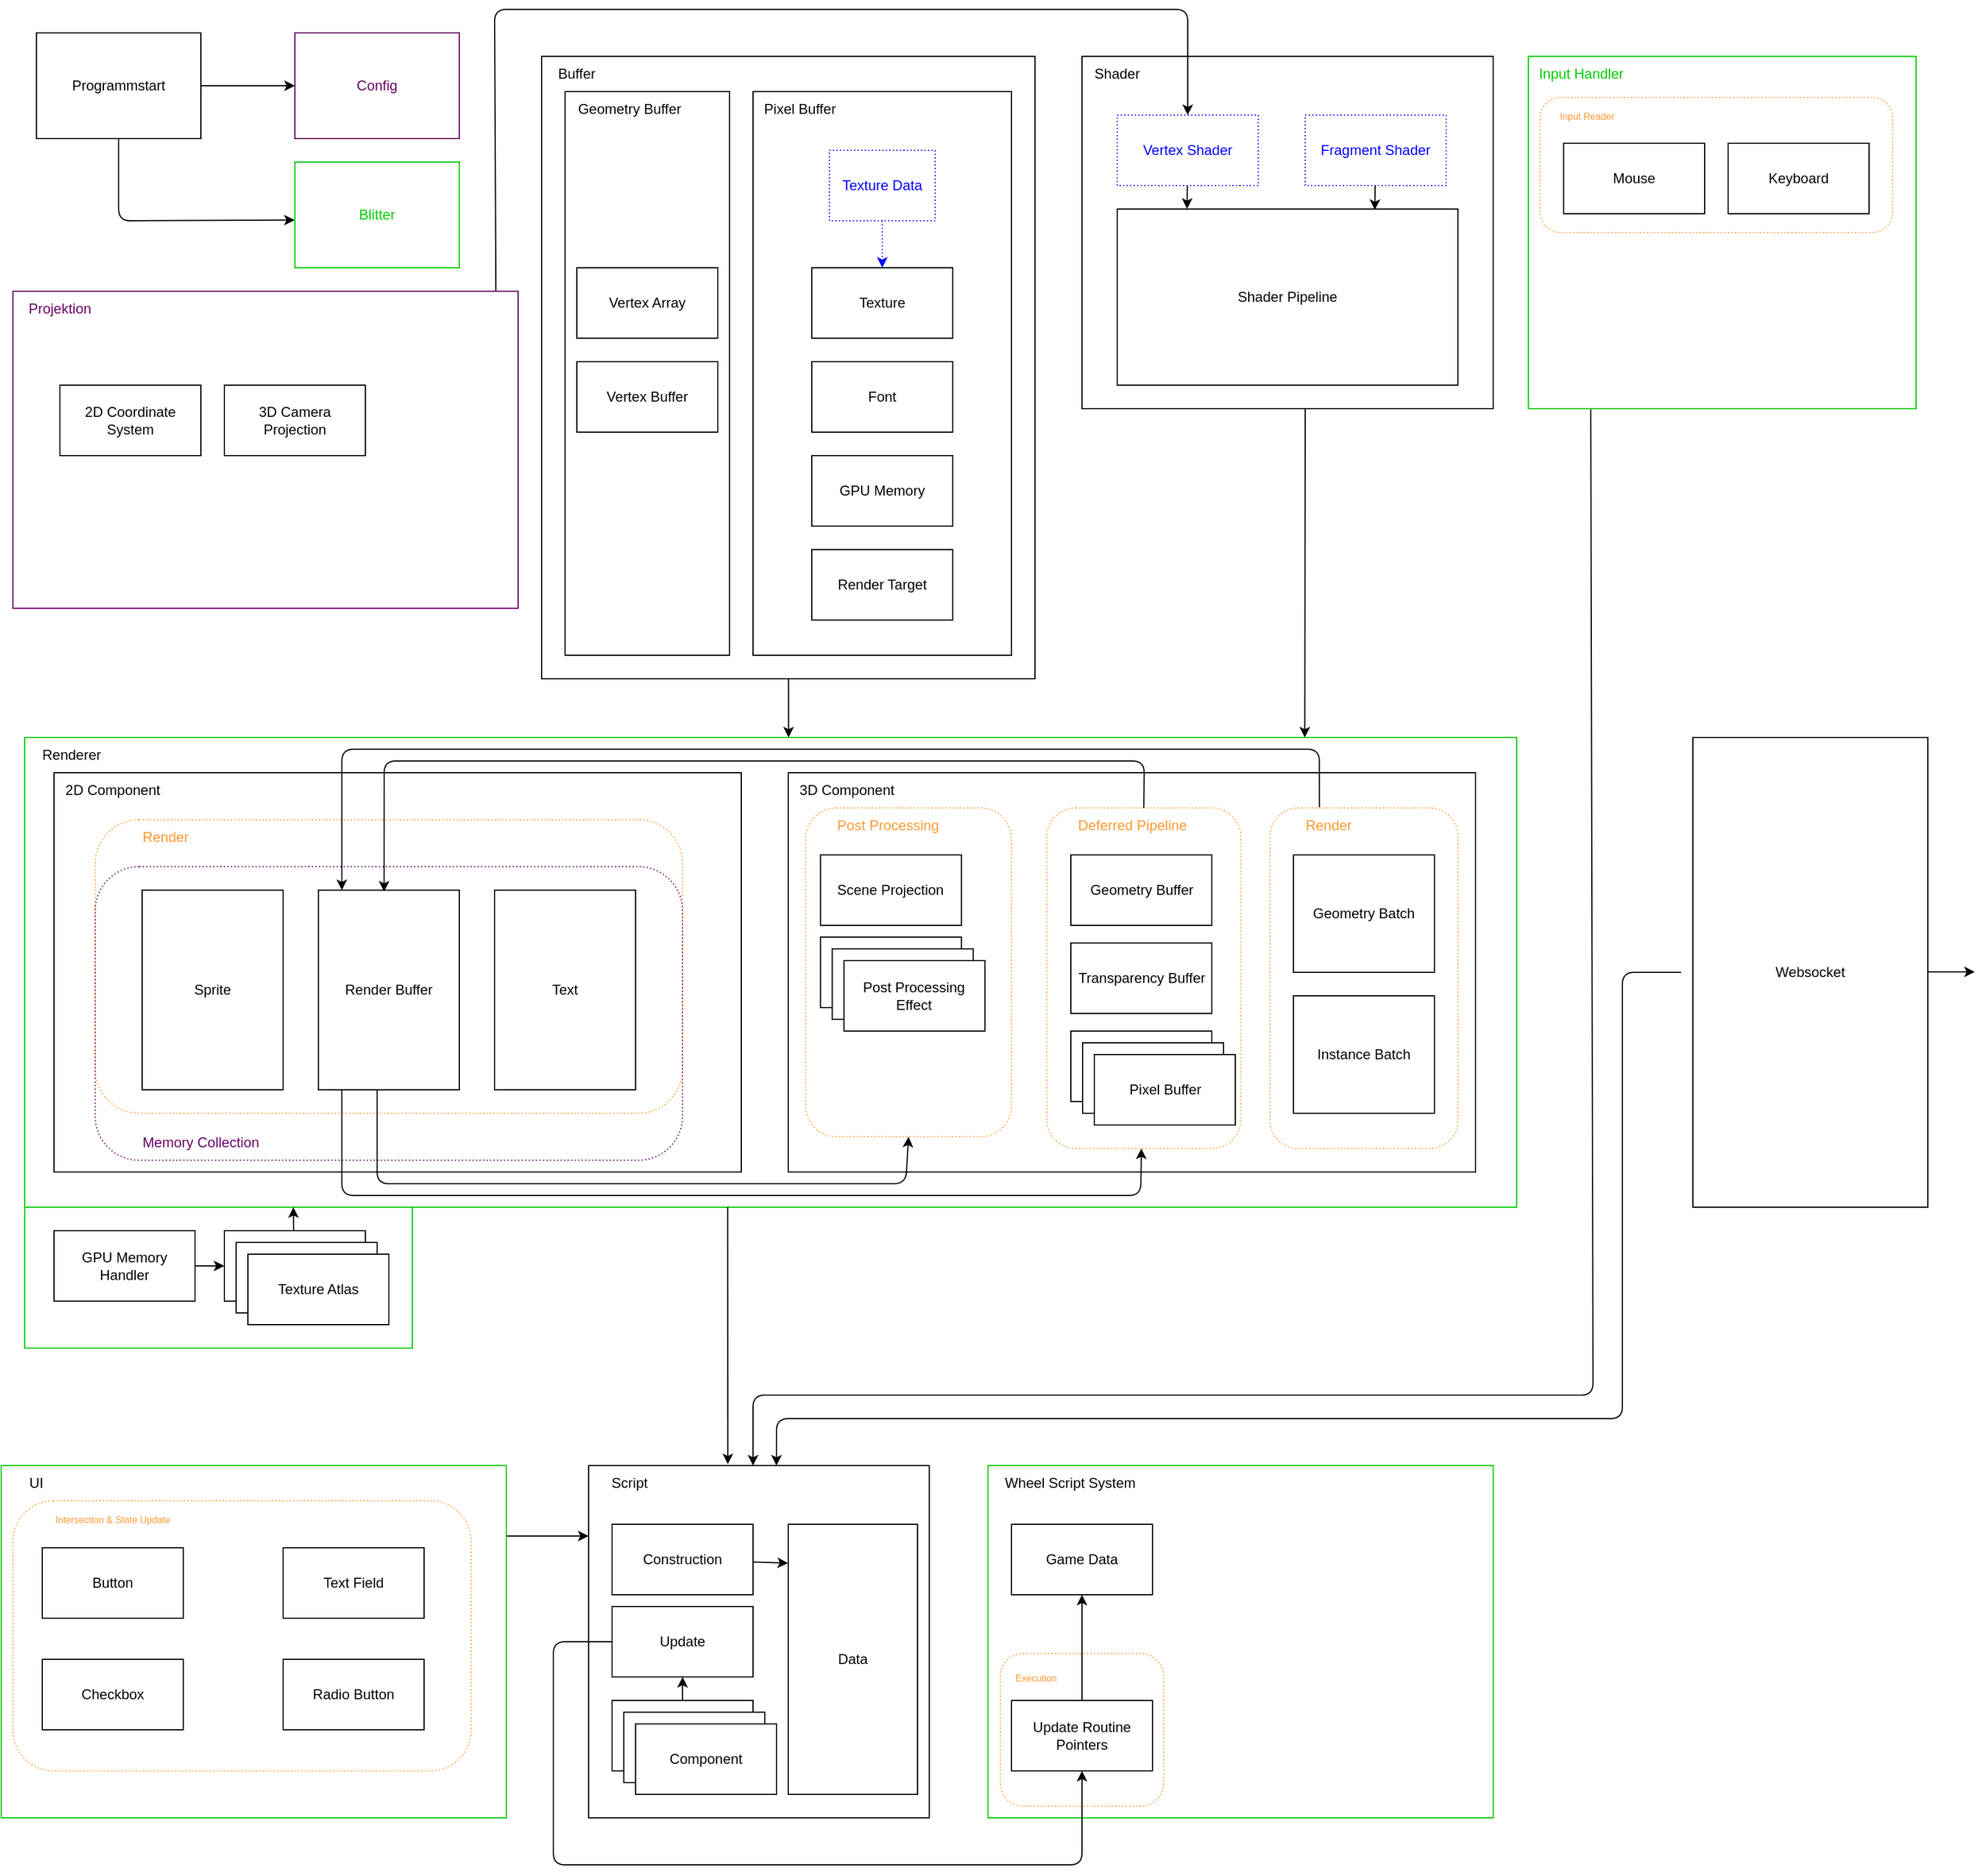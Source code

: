 <mxfile>
    <diagram id="TjL9AtfrokvbZYrgO0HU" name="Page-1">
        <mxGraphModel dx="704" dy="396" grid="1" gridSize="10" guides="1" tooltips="1" connect="1" arrows="1" fold="1" page="1" pageScale="1" pageWidth="850" pageHeight="1100" math="0" shadow="0">
            <root>
                <mxCell id="0"/>
                <mxCell id="1" parent="0"/>
                <mxCell id="48" value="" style="rounded=0;whiteSpace=wrap;html=1;strokeColor=#00CC00;" vertex="1" parent="1">
                    <mxGeometry x="30" y="640" width="1270" height="400" as="geometry"/>
                </mxCell>
                <mxCell id="102" value="" style="rounded=0;whiteSpace=wrap;html=1;" vertex="1" parent="1">
                    <mxGeometry x="680" y="670" width="585" height="340" as="geometry"/>
                </mxCell>
                <mxCell id="122" value="" style="rounded=1;whiteSpace=wrap;html=1;fillColor=none;dashed=1;dashPattern=1 2;strokeColor=light-dark(#FF9933,#EDEDED);" vertex="1" parent="1">
                    <mxGeometry x="694.75" y="700" width="175.25" height="280" as="geometry"/>
                </mxCell>
                <mxCell id="112" value="" style="rounded=1;whiteSpace=wrap;html=1;fillColor=none;dashed=1;dashPattern=1 2;strokeColor=light-dark(#FF9933,#EDEDED);" vertex="1" parent="1">
                    <mxGeometry x="900" y="700" width="165.25" height="290" as="geometry"/>
                </mxCell>
                <mxCell id="106" value="" style="rounded=1;whiteSpace=wrap;html=1;fillColor=none;dashed=1;dashPattern=1 2;strokeColor=light-dark(#FF9933,#EDEDED);" vertex="1" parent="1">
                    <mxGeometry x="1090" y="700" width="160" height="290" as="geometry"/>
                </mxCell>
                <mxCell id="93" value="" style="rounded=0;whiteSpace=wrap;html=1;" vertex="1" parent="1">
                    <mxGeometry x="55" y="670" width="585" height="340" as="geometry"/>
                </mxCell>
                <mxCell id="98" value="" style="rounded=1;whiteSpace=wrap;html=1;fillColor=none;dashed=1;dashPattern=1 2;strokeColor=light-dark(#FF9933,#EDEDED);" vertex="1" parent="1">
                    <mxGeometry x="90" y="710" width="500" height="250" as="geometry"/>
                </mxCell>
                <mxCell id="100" value="" style="rounded=1;whiteSpace=wrap;html=1;fillColor=none;dashed=1;dashPattern=1 2;strokeColor=light-dark(#660066,#EDEDED);" vertex="1" parent="1">
                    <mxGeometry x="90" y="750" width="500" height="250" as="geometry"/>
                </mxCell>
                <mxCell id="84" value="" style="edgeStyle=none;html=1;" edge="1" parent="1">
                    <mxGeometry relative="1" as="geometry">
                        <mxPoint x="440" y="1320" as="sourcePoint"/>
                        <mxPoint x="510" y="1320" as="targetPoint"/>
                    </mxGeometry>
                </mxCell>
                <mxCell id="53" value="" style="rounded=0;whiteSpace=wrap;html=1;strokeColor=#00CC00;" vertex="1" parent="1">
                    <mxGeometry x="10" y="1260" width="430" height="300" as="geometry"/>
                </mxCell>
                <mxCell id="63" value="" style="rounded=1;whiteSpace=wrap;html=1;fillColor=none;dashed=1;dashPattern=1 2;strokeColor=light-dark(#FF9933,#EDEDED);" vertex="1" parent="1">
                    <mxGeometry x="20" y="1290" width="390" height="230" as="geometry"/>
                </mxCell>
                <mxCell id="35" value="" style="rounded=0;whiteSpace=wrap;html=1;strokeColor=#00CC00;" vertex="1" parent="1">
                    <mxGeometry x="1310" y="60" width="330" height="300" as="geometry"/>
                </mxCell>
                <mxCell id="42" value="" style="rounded=1;whiteSpace=wrap;html=1;fillColor=none;dashed=1;dashPattern=1 2;strokeColor=light-dark(#FF9933,#EDEDED);" vertex="1" parent="1">
                    <mxGeometry x="1320" y="95" width="300" height="115" as="geometry"/>
                </mxCell>
                <mxCell id="90" value="" style="edgeStyle=none;html=1;entryX=0.512;entryY=0;entryDx=0;entryDy=0;entryPerimeter=0;" edge="1" parent="1" source="2" target="48">
                    <mxGeometry relative="1" as="geometry">
                        <mxPoint x="680" y="630" as="targetPoint"/>
                    </mxGeometry>
                </mxCell>
                <mxCell id="2" value="" style="rounded=0;whiteSpace=wrap;html=1;" vertex="1" parent="1">
                    <mxGeometry x="470" y="60" width="420" height="530" as="geometry"/>
                </mxCell>
                <mxCell id="5" value="" style="edgeStyle=none;html=1;" edge="1" parent="1" source="3" target="4">
                    <mxGeometry relative="1" as="geometry"/>
                </mxCell>
                <mxCell id="7" value="" style="edgeStyle=none;html=1;exitX=0.5;exitY=1;exitDx=0;exitDy=0;entryX=-0.001;entryY=0.549;entryDx=0;entryDy=0;entryPerimeter=0;" edge="1" parent="1" source="3" target="6">
                    <mxGeometry relative="1" as="geometry">
                        <Array as="points">
                            <mxPoint x="110" y="200"/>
                        </Array>
                    </mxGeometry>
                </mxCell>
                <mxCell id="3" value="Programmstart" style="rounded=0;whiteSpace=wrap;html=1;" vertex="1" parent="1">
                    <mxGeometry x="40" y="40" width="140" height="90" as="geometry"/>
                </mxCell>
                <mxCell id="4" value="&lt;font style=&quot;color: rgb(102, 0, 102);&quot;&gt;Config&lt;/font&gt;" style="rounded=0;whiteSpace=wrap;html=1;strokeColor=#660066;" vertex="1" parent="1">
                    <mxGeometry x="260" y="40" width="140" height="90" as="geometry"/>
                </mxCell>
                <mxCell id="6" value="&lt;font style=&quot;color: rgb(0, 204, 0);&quot;&gt;Blitter&lt;/font&gt;" style="rounded=0;whiteSpace=wrap;html=1;strokeColor=#00CC00;" vertex="1" parent="1">
                    <mxGeometry x="260" y="150" width="140" height="90" as="geometry"/>
                </mxCell>
                <mxCell id="8" value="" style="rounded=0;whiteSpace=wrap;html=1;" vertex="1" parent="1">
                    <mxGeometry x="930" y="60" width="350" height="300" as="geometry"/>
                </mxCell>
                <mxCell id="9" value="Buffer" style="text;html=1;align=center;verticalAlign=middle;whiteSpace=wrap;rounded=0;" vertex="1" parent="1">
                    <mxGeometry x="470" y="60" width="60" height="30" as="geometry"/>
                </mxCell>
                <mxCell id="10" value="Shader" style="text;html=1;align=center;verticalAlign=middle;whiteSpace=wrap;rounded=0;" vertex="1" parent="1">
                    <mxGeometry x="930" y="60" width="60" height="30" as="geometry"/>
                </mxCell>
                <mxCell id="16" value="" style="edgeStyle=none;html=1;entryX=0.205;entryY=-0.001;entryDx=0;entryDy=0;entryPerimeter=0;" edge="1" parent="1" source="11" target="14">
                    <mxGeometry relative="1" as="geometry"/>
                </mxCell>
                <mxCell id="11" value="&lt;font style=&quot;color: rgb(0, 0, 255);&quot;&gt;Vertex Shader&lt;/font&gt;" style="rounded=0;whiteSpace=wrap;html=1;dashed=1;dashPattern=1 2;strokeColor=#0000FF;" vertex="1" parent="1">
                    <mxGeometry x="960" y="110" width="120" height="60" as="geometry"/>
                </mxCell>
                <mxCell id="17" value="" style="edgeStyle=none;html=1;entryX=0.756;entryY=0.005;entryDx=0;entryDy=0;entryPerimeter=0;" edge="1" parent="1" source="12" target="14">
                    <mxGeometry relative="1" as="geometry"/>
                </mxCell>
                <mxCell id="12" value="&lt;font style=&quot;color: rgb(0, 0, 255);&quot;&gt;Fragment Shader&lt;/font&gt;" style="rounded=0;whiteSpace=wrap;html=1;dashed=1;dashPattern=1 2;strokeColor=#0000FF;" vertex="1" parent="1">
                    <mxGeometry x="1120" y="110" width="120" height="60" as="geometry"/>
                </mxCell>
                <mxCell id="14" value="Shader Pipeline" style="rounded=0;whiteSpace=wrap;html=1;" vertex="1" parent="1">
                    <mxGeometry x="960" y="190" width="290" height="150" as="geometry"/>
                </mxCell>
                <mxCell id="19" value="" style="rounded=0;whiteSpace=wrap;html=1;" vertex="1" parent="1">
                    <mxGeometry x="650" y="90" width="220" height="480" as="geometry"/>
                </mxCell>
                <mxCell id="20" value="" style="rounded=0;whiteSpace=wrap;html=1;" vertex="1" parent="1">
                    <mxGeometry x="490" y="90" width="140" height="480" as="geometry"/>
                </mxCell>
                <mxCell id="23" value="Vertex Array" style="rounded=0;whiteSpace=wrap;html=1;" vertex="1" parent="1">
                    <mxGeometry x="500" y="240" width="120" height="60" as="geometry"/>
                </mxCell>
                <mxCell id="24" value="Vertex Buffer" style="rounded=0;whiteSpace=wrap;html=1;" vertex="1" parent="1">
                    <mxGeometry x="500" y="320" width="120" height="60" as="geometry"/>
                </mxCell>
                <mxCell id="33" value="" style="edgeStyle=none;html=1;strokeColor=#0000FF;dashed=1;dashPattern=1 2;" edge="1" parent="1" source="25" target="27">
                    <mxGeometry relative="1" as="geometry"/>
                </mxCell>
                <mxCell id="25" value="&lt;font style=&quot;color: rgb(0, 0, 255);&quot;&gt;Texture Data&lt;/font&gt;" style="rounded=0;whiteSpace=wrap;html=1;dashed=1;dashPattern=1 2;strokeColor=#0000FF;" vertex="1" parent="1">
                    <mxGeometry x="715" y="140" width="90" height="60" as="geometry"/>
                </mxCell>
                <mxCell id="27" value="Texture" style="rounded=0;whiteSpace=wrap;html=1;" vertex="1" parent="1">
                    <mxGeometry x="700" y="240" width="120" height="60" as="geometry"/>
                </mxCell>
                <mxCell id="28" value="Geometry Buffer" style="text;html=1;align=center;verticalAlign=middle;whiteSpace=wrap;rounded=0;" vertex="1" parent="1">
                    <mxGeometry x="500" y="90" width="90" height="30" as="geometry"/>
                </mxCell>
                <mxCell id="29" value="Pixel Buffer" style="text;html=1;align=center;verticalAlign=middle;whiteSpace=wrap;rounded=0;" vertex="1" parent="1">
                    <mxGeometry x="640" y="90" width="100" height="30" as="geometry"/>
                </mxCell>
                <mxCell id="30" value="Font" style="rounded=0;whiteSpace=wrap;html=1;" vertex="1" parent="1">
                    <mxGeometry x="700" y="320" width="120" height="60" as="geometry"/>
                </mxCell>
                <mxCell id="31" value="GPU Memory" style="rounded=0;whiteSpace=wrap;html=1;" vertex="1" parent="1">
                    <mxGeometry x="700" y="400" width="120" height="60" as="geometry"/>
                </mxCell>
                <mxCell id="34" value="Render Target" style="rounded=0;whiteSpace=wrap;html=1;" vertex="1" parent="1">
                    <mxGeometry x="700" y="480" width="120" height="60" as="geometry"/>
                </mxCell>
                <mxCell id="36" value="&lt;font style=&quot;color: rgb(0, 204, 0);&quot;&gt;Input Handler&lt;/font&gt;" style="text;html=1;align=center;verticalAlign=middle;whiteSpace=wrap;rounded=0;" vertex="1" parent="1">
                    <mxGeometry x="1310" y="60" width="90" height="30" as="geometry"/>
                </mxCell>
                <mxCell id="38" value="Mouse" style="rounded=0;whiteSpace=wrap;html=1;" vertex="1" parent="1">
                    <mxGeometry x="1340" y="134" width="120" height="60" as="geometry"/>
                </mxCell>
                <mxCell id="39" value="Keyboard" style="rounded=0;whiteSpace=wrap;html=1;" vertex="1" parent="1">
                    <mxGeometry x="1480" y="134" width="120" height="60" as="geometry"/>
                </mxCell>
                <mxCell id="43" value="&lt;font style=&quot;font-size: 8px; color: rgb(255, 153, 51);&quot;&gt;Input Reader&lt;/font&gt;" style="text;html=1;align=center;verticalAlign=middle;whiteSpace=wrap;rounded=0;" vertex="1" parent="1">
                    <mxGeometry x="1320" y="95" width="80" height="30" as="geometry"/>
                </mxCell>
                <mxCell id="92" value="" style="edgeStyle=none;html=1;exitX=0.956;exitY=-0.002;exitDx=0;exitDy=0;exitPerimeter=0;" edge="1" parent="1" source="44" target="11">
                    <mxGeometry relative="1" as="geometry">
                        <Array as="points">
                            <mxPoint x="430" y="20"/>
                            <mxPoint x="1020" y="20"/>
                        </Array>
                    </mxGeometry>
                </mxCell>
                <mxCell id="44" value="" style="rounded=0;whiteSpace=wrap;html=1;strokeColor=#660066;" vertex="1" parent="1">
                    <mxGeometry x="20" y="260" width="430" height="270" as="geometry"/>
                </mxCell>
                <mxCell id="45" value="3D Camera Projection" style="rounded=0;whiteSpace=wrap;html=1;" vertex="1" parent="1">
                    <mxGeometry x="200" y="340" width="120" height="60" as="geometry"/>
                </mxCell>
                <mxCell id="46" value="2D Coordinate System" style="rounded=0;whiteSpace=wrap;html=1;" vertex="1" parent="1">
                    <mxGeometry x="60" y="340" width="120" height="60" as="geometry"/>
                </mxCell>
                <mxCell id="47" value="&lt;font style=&quot;color: rgb(102, 0, 102);&quot;&gt;Projektion&lt;/font&gt;" style="text;html=1;align=center;verticalAlign=middle;whiteSpace=wrap;rounded=0;" vertex="1" parent="1">
                    <mxGeometry x="30" y="260" width="60" height="30" as="geometry"/>
                </mxCell>
                <mxCell id="50" value="Websocket" style="rounded=0;whiteSpace=wrap;html=1;" vertex="1" parent="1">
                    <mxGeometry x="1450" y="640" width="200" height="400" as="geometry"/>
                </mxCell>
                <mxCell id="51" value="" style="endArrow=classic;html=1;" edge="1" parent="1">
                    <mxGeometry width="50" height="50" relative="1" as="geometry">
                        <mxPoint x="1650" y="839.6" as="sourcePoint"/>
                        <mxPoint x="1690" y="839.6" as="targetPoint"/>
                    </mxGeometry>
                </mxCell>
                <mxCell id="52" value="Renderer" style="text;html=1;align=center;verticalAlign=middle;whiteSpace=wrap;rounded=0;" vertex="1" parent="1">
                    <mxGeometry x="40" y="640" width="60" height="30" as="geometry"/>
                </mxCell>
                <mxCell id="54" value="UI" style="text;html=1;align=center;verticalAlign=middle;whiteSpace=wrap;rounded=0;" vertex="1" parent="1">
                    <mxGeometry x="10" y="1260" width="60" height="30" as="geometry"/>
                </mxCell>
                <mxCell id="55" value="" style="rounded=0;whiteSpace=wrap;html=1;strokeColor=#00CC00;" vertex="1" parent="1">
                    <mxGeometry x="850" y="1260" width="430" height="300" as="geometry"/>
                </mxCell>
                <mxCell id="56" value="Wheel Script System" style="text;html=1;align=center;verticalAlign=middle;whiteSpace=wrap;rounded=0;" vertex="1" parent="1">
                    <mxGeometry x="850" y="1260" width="140" height="30" as="geometry"/>
                </mxCell>
                <mxCell id="58" value="Button" style="rounded=0;whiteSpace=wrap;html=1;" vertex="1" parent="1">
                    <mxGeometry x="45" y="1330" width="120" height="60" as="geometry"/>
                </mxCell>
                <mxCell id="59" value="Text Field" style="rounded=0;whiteSpace=wrap;html=1;" vertex="1" parent="1">
                    <mxGeometry x="250" y="1330" width="120" height="60" as="geometry"/>
                </mxCell>
                <mxCell id="60" value="Checkbox" style="rounded=0;whiteSpace=wrap;html=1;" vertex="1" parent="1">
                    <mxGeometry x="45" y="1425" width="120" height="60" as="geometry"/>
                </mxCell>
                <mxCell id="61" value="Radio Button" style="rounded=0;whiteSpace=wrap;html=1;" vertex="1" parent="1">
                    <mxGeometry x="250" y="1425" width="120" height="60" as="geometry"/>
                </mxCell>
                <mxCell id="65" value="&lt;span style=&quot;font-size: 8px;&quot;&gt;&lt;font style=&quot;color: rgb(255, 153, 51);&quot;&gt;Intersection &amp;amp; State Update&lt;/font&gt;&lt;/span&gt;" style="text;html=1;align=center;verticalAlign=middle;whiteSpace=wrap;rounded=0;" vertex="1" parent="1">
                    <mxGeometry x="30" y="1290" width="150" height="30" as="geometry"/>
                </mxCell>
                <mxCell id="66" value="" style="rounded=0;whiteSpace=wrap;html=1;" vertex="1" parent="1">
                    <mxGeometry x="510" y="1260" width="290" height="300" as="geometry"/>
                </mxCell>
                <mxCell id="67" value="Script" style="text;html=1;align=center;verticalAlign=middle;whiteSpace=wrap;rounded=0;" vertex="1" parent="1">
                    <mxGeometry x="510" y="1260" width="70" height="30" as="geometry"/>
                </mxCell>
                <mxCell id="82" value="" style="edgeStyle=none;html=1;entryX=-0.002;entryY=0.144;entryDx=0;entryDy=0;entryPerimeter=0;" edge="1" parent="1" source="68" target="72">
                    <mxGeometry relative="1" as="geometry"/>
                </mxCell>
                <mxCell id="68" value="Construction" style="rounded=0;whiteSpace=wrap;html=1;" vertex="1" parent="1">
                    <mxGeometry x="530" y="1310" width="120" height="60" as="geometry"/>
                </mxCell>
                <mxCell id="81" value="" style="edgeStyle=none;html=1;entryX=0.5;entryY=0.769;entryDx=0;entryDy=0;entryPerimeter=0;" edge="1" parent="1" source="69" target="79">
                    <mxGeometry relative="1" as="geometry">
                        <Array as="points">
                            <mxPoint x="480" y="1410"/>
                            <mxPoint x="480" y="1600"/>
                            <mxPoint x="930" y="1600"/>
                        </Array>
                    </mxGeometry>
                </mxCell>
                <mxCell id="69" value="Update" style="rounded=0;whiteSpace=wrap;html=1;" vertex="1" parent="1">
                    <mxGeometry x="530" y="1380" width="120" height="60" as="geometry"/>
                </mxCell>
                <mxCell id="83" value="" style="edgeStyle=none;html=1;" edge="1" parent="1" source="70" target="69">
                    <mxGeometry relative="1" as="geometry"/>
                </mxCell>
                <mxCell id="70" value="Component" style="rounded=0;whiteSpace=wrap;html=1;" vertex="1" parent="1">
                    <mxGeometry x="530" y="1460" width="120" height="60" as="geometry"/>
                </mxCell>
                <mxCell id="72" value="Data" style="rounded=0;whiteSpace=wrap;html=1;" vertex="1" parent="1">
                    <mxGeometry x="680" y="1310" width="110" height="230" as="geometry"/>
                </mxCell>
                <mxCell id="73" value="Component" style="rounded=0;whiteSpace=wrap;html=1;" vertex="1" parent="1">
                    <mxGeometry x="540" y="1470" width="120" height="60" as="geometry"/>
                </mxCell>
                <mxCell id="74" value="Component" style="rounded=0;whiteSpace=wrap;html=1;" vertex="1" parent="1">
                    <mxGeometry x="550" y="1480" width="120" height="60" as="geometry"/>
                </mxCell>
                <mxCell id="75" value="Game Data" style="rounded=0;whiteSpace=wrap;html=1;" vertex="1" parent="1">
                    <mxGeometry x="870" y="1310" width="120" height="60" as="geometry"/>
                </mxCell>
                <mxCell id="77" value="" style="edgeStyle=none;html=1;" edge="1" parent="1" source="76" target="75">
                    <mxGeometry relative="1" as="geometry"/>
                </mxCell>
                <mxCell id="76" value="Update Routine Pointers" style="rounded=0;whiteSpace=wrap;html=1;" vertex="1" parent="1">
                    <mxGeometry x="870" y="1460" width="120" height="60" as="geometry"/>
                </mxCell>
                <mxCell id="79" value="" style="rounded=1;whiteSpace=wrap;html=1;fillColor=none;dashed=1;dashPattern=1 2;strokeColor=light-dark(#FF9933,#EDEDED);" vertex="1" parent="1">
                    <mxGeometry x="860.5" y="1420" width="139" height="130" as="geometry"/>
                </mxCell>
                <mxCell id="80" value="&lt;font style=&quot;font-size: 8px; color: rgb(255, 153, 51);&quot;&gt;Execution&lt;/font&gt;" style="text;html=1;align=center;verticalAlign=middle;whiteSpace=wrap;rounded=0;" vertex="1" parent="1">
                    <mxGeometry x="860.5" y="1425" width="60" height="30" as="geometry"/>
                </mxCell>
                <mxCell id="85" value="" style="endArrow=classic;html=1;exitX=0.176;exitY=1.002;exitDx=0;exitDy=0;exitPerimeter=0;entryX=0.5;entryY=0;entryDx=0;entryDy=0;" edge="1" parent="1">
                    <mxGeometry width="50" height="50" relative="1" as="geometry">
                        <mxPoint x="1363.08" y="360.6" as="sourcePoint"/>
                        <mxPoint x="650.0" y="1260" as="targetPoint"/>
                        <Array as="points">
                            <mxPoint x="1365" y="1200"/>
                            <mxPoint x="650" y="1200"/>
                        </Array>
                    </mxGeometry>
                </mxCell>
                <mxCell id="86" value="" style="endArrow=classic;html=1;entryX=0.586;entryY=0;entryDx=0;entryDy=0;entryPerimeter=0;" edge="1" parent="1">
                    <mxGeometry width="50" height="50" relative="1" as="geometry">
                        <mxPoint x="1440.0" y="840.0" as="sourcePoint"/>
                        <mxPoint x="669.94" y="1260" as="targetPoint"/>
                        <Array as="points">
                            <mxPoint x="1390" y="840"/>
                            <mxPoint x="1390" y="1220"/>
                            <mxPoint x="670" y="1220"/>
                        </Array>
                    </mxGeometry>
                </mxCell>
                <mxCell id="89" value="" style="edgeStyle=none;html=1;entryX=0.395;entryY=-0.004;entryDx=0;entryDy=0;entryPerimeter=0;exitX=0.468;exitY=1;exitDx=0;exitDy=0;exitPerimeter=0;" edge="1" parent="1">
                    <mxGeometry relative="1" as="geometry">
                        <mxPoint x="628.36" y="1040" as="sourcePoint"/>
                        <mxPoint x="628.55" y="1258.8" as="targetPoint"/>
                        <Array as="points"/>
                    </mxGeometry>
                </mxCell>
                <mxCell id="91" value="" style="edgeStyle=none;html=1;entryX=0.858;entryY=0;entryDx=0;entryDy=0;entryPerimeter=0;" edge="1" parent="1" target="48">
                    <mxGeometry relative="1" as="geometry">
                        <mxPoint x="1120" y="360" as="sourcePoint"/>
                        <mxPoint x="681" y="650" as="targetPoint"/>
                    </mxGeometry>
                </mxCell>
                <mxCell id="94" value="Text" style="rounded=0;whiteSpace=wrap;html=1;" vertex="1" parent="1">
                    <mxGeometry x="430" y="770" width="120" height="170" as="geometry"/>
                </mxCell>
                <mxCell id="95" value="Sprite" style="rounded=0;whiteSpace=wrap;html=1;" vertex="1" parent="1">
                    <mxGeometry x="130" y="770" width="120" height="170" as="geometry"/>
                </mxCell>
                <mxCell id="96" value="Render Buffer" style="rounded=0;whiteSpace=wrap;html=1;" vertex="1" parent="1">
                    <mxGeometry x="280" y="770" width="120" height="170" as="geometry"/>
                </mxCell>
                <mxCell id="97" value="&lt;span style=&quot;color: rgb(0, 0, 0);&quot;&gt;2D Component&lt;/span&gt;" style="text;html=1;align=center;verticalAlign=middle;whiteSpace=wrap;rounded=0;" vertex="1" parent="1">
                    <mxGeometry x="55" y="670" width="100" height="30" as="geometry"/>
                </mxCell>
                <mxCell id="99" value="&lt;font style=&quot;color: rgb(255, 153, 51);&quot;&gt;Render&lt;/font&gt;" style="text;html=1;align=center;verticalAlign=middle;whiteSpace=wrap;rounded=0;" vertex="1" parent="1">
                    <mxGeometry x="120" y="710" width="60" height="30" as="geometry"/>
                </mxCell>
                <mxCell id="101" value="&lt;font style=&quot;color: rgb(102, 0, 102);&quot;&gt;Memory Collection&lt;/font&gt;" style="text;html=1;align=center;verticalAlign=middle;whiteSpace=wrap;rounded=0;" vertex="1" parent="1">
                    <mxGeometry x="120" y="970" width="120" height="30" as="geometry"/>
                </mxCell>
                <mxCell id="103" value="&lt;span style=&quot;color: rgb(0, 0, 0);&quot;&gt;3D Component&lt;/span&gt;" style="text;html=1;align=center;verticalAlign=middle;whiteSpace=wrap;rounded=0;" vertex="1" parent="1">
                    <mxGeometry x="680" y="670" width="100" height="30" as="geometry"/>
                </mxCell>
                <mxCell id="104" value="Geometry Batch" style="rounded=0;whiteSpace=wrap;html=1;" vertex="1" parent="1">
                    <mxGeometry x="1110" y="740" width="120" height="100" as="geometry"/>
                </mxCell>
                <mxCell id="105" value="Instance Batch" style="rounded=0;whiteSpace=wrap;html=1;" vertex="1" parent="1">
                    <mxGeometry x="1110" y="860" width="120" height="100" as="geometry"/>
                </mxCell>
                <mxCell id="107" value="&lt;font style=&quot;color: rgb(255, 153, 51);&quot;&gt;Render&lt;/font&gt;" style="text;html=1;align=center;verticalAlign=middle;whiteSpace=wrap;rounded=0;" vertex="1" parent="1">
                    <mxGeometry x="1110" y="700" width="60" height="30" as="geometry"/>
                </mxCell>
                <mxCell id="110" value="" style="endArrow=classic;html=1;exitX=0.263;exitY=-0.002;exitDx=0;exitDy=0;entryX=0.5;entryY=0;entryDx=0;entryDy=0;exitPerimeter=0;" edge="1" parent="1" source="106">
                    <mxGeometry width="50" height="50" relative="1" as="geometry">
                        <mxPoint x="1039.911" y="689.72" as="sourcePoint"/>
                        <mxPoint x="300" y="770" as="targetPoint"/>
                        <Array as="points">
                            <mxPoint x="1132" y="650"/>
                            <mxPoint x="950" y="650"/>
                            <mxPoint x="300" y="650"/>
                        </Array>
                    </mxGeometry>
                </mxCell>
                <mxCell id="111" value="Geometry Buffer" style="rounded=0;whiteSpace=wrap;html=1;" vertex="1" parent="1">
                    <mxGeometry x="920.5" y="740" width="120" height="60" as="geometry"/>
                </mxCell>
                <mxCell id="114" value="Transparency Buffer" style="rounded=0;whiteSpace=wrap;html=1;" vertex="1" parent="1">
                    <mxGeometry x="920.5" y="815" width="120" height="60" as="geometry"/>
                </mxCell>
                <mxCell id="115" value="Geometry Buffer" style="rounded=0;whiteSpace=wrap;html=1;" vertex="1" parent="1">
                    <mxGeometry x="920.5" y="890" width="120" height="60" as="geometry"/>
                </mxCell>
                <mxCell id="116" value="Geometry Buffer" style="rounded=0;whiteSpace=wrap;html=1;" vertex="1" parent="1">
                    <mxGeometry x="930.5" y="900" width="120" height="60" as="geometry"/>
                </mxCell>
                <mxCell id="117" value="Pixel Buffer" style="rounded=0;whiteSpace=wrap;html=1;" vertex="1" parent="1">
                    <mxGeometry x="940.5" y="910" width="120" height="60" as="geometry"/>
                </mxCell>
                <mxCell id="118" value="" style="endArrow=classic;html=1;" edge="1" parent="1" target="112">
                    <mxGeometry width="50" height="50" relative="1" as="geometry">
                        <mxPoint x="300" y="940" as="sourcePoint"/>
                        <mxPoint x="350" y="890" as="targetPoint"/>
                        <Array as="points">
                            <mxPoint x="300" y="1030"/>
                            <mxPoint x="980" y="1030"/>
                        </Array>
                    </mxGeometry>
                </mxCell>
                <mxCell id="119" value="" style="endArrow=classic;html=1;entryX=0.466;entryY=0.007;entryDx=0;entryDy=0;entryPerimeter=0;exitX=0.5;exitY=0;exitDx=0;exitDy=0;" edge="1" parent="1" source="112" target="96">
                    <mxGeometry width="50" height="50" relative="1" as="geometry">
                        <mxPoint x="920" y="690" as="sourcePoint"/>
                        <mxPoint x="970" y="650" as="targetPoint"/>
                        <Array as="points">
                            <mxPoint x="983" y="660"/>
                            <mxPoint x="336" y="660"/>
                        </Array>
                    </mxGeometry>
                </mxCell>
                <mxCell id="120" value="&lt;font color=&quot;#ff9933&quot;&gt;Deferred Pipeline&lt;/font&gt;" style="text;html=1;align=center;verticalAlign=middle;whiteSpace=wrap;rounded=0;" vertex="1" parent="1">
                    <mxGeometry x="912.5" y="700" width="120" height="30" as="geometry"/>
                </mxCell>
                <mxCell id="121" value="&lt;font color=&quot;#ff9933&quot;&gt;Post Processing&lt;/font&gt;" style="text;html=1;align=center;verticalAlign=middle;whiteSpace=wrap;rounded=0;" vertex="1" parent="1">
                    <mxGeometry x="704.75" y="700" width="120" height="30" as="geometry"/>
                </mxCell>
                <mxCell id="123" value="" style="endArrow=classic;html=1;entryX=0.5;entryY=1;entryDx=0;entryDy=0;" edge="1" parent="1" target="122">
                    <mxGeometry width="50" height="50" relative="1" as="geometry">
                        <mxPoint x="330" y="940" as="sourcePoint"/>
                        <mxPoint x="380" y="890" as="targetPoint"/>
                        <Array as="points">
                            <mxPoint x="330" y="1020"/>
                            <mxPoint x="780" y="1020"/>
                        </Array>
                    </mxGeometry>
                </mxCell>
                <mxCell id="124" value="Scene Projection" style="rounded=0;whiteSpace=wrap;html=1;" vertex="1" parent="1">
                    <mxGeometry x="707.38" y="740" width="120" height="60" as="geometry"/>
                </mxCell>
                <mxCell id="125" value="Scene Projection" style="rounded=0;whiteSpace=wrap;html=1;" vertex="1" parent="1">
                    <mxGeometry x="707.38" y="810" width="120" height="60" as="geometry"/>
                </mxCell>
                <mxCell id="126" value="Scene Projection" style="rounded=0;whiteSpace=wrap;html=1;" vertex="1" parent="1">
                    <mxGeometry x="717.38" y="820" width="120" height="60" as="geometry"/>
                </mxCell>
                <mxCell id="127" value="Post Processing Effect" style="rounded=0;whiteSpace=wrap;html=1;" vertex="1" parent="1">
                    <mxGeometry x="727.38" y="830" width="120" height="60" as="geometry"/>
                </mxCell>
                <mxCell id="128" value="" style="rounded=0;whiteSpace=wrap;html=1;strokeColor=#00CC00;" vertex="1" parent="1">
                    <mxGeometry x="30" y="1040" width="330" height="120" as="geometry"/>
                </mxCell>
                <mxCell id="134" value="" style="edgeStyle=none;html=1;" edge="1" parent="1" source="129">
                    <mxGeometry relative="1" as="geometry">
                        <mxPoint x="200" y="1090" as="targetPoint"/>
                    </mxGeometry>
                </mxCell>
                <mxCell id="129" value="GPU Memory Handler" style="rounded=0;whiteSpace=wrap;html=1;" vertex="1" parent="1">
                    <mxGeometry x="55" y="1060" width="120" height="60" as="geometry"/>
                </mxCell>
                <mxCell id="131" value="Texture Atlas" style="rounded=0;whiteSpace=wrap;html=1;" vertex="1" parent="1">
                    <mxGeometry x="200" y="1060" width="120" height="60" as="geometry"/>
                </mxCell>
                <mxCell id="132" value="Texture Atlas" style="rounded=0;whiteSpace=wrap;html=1;" vertex="1" parent="1">
                    <mxGeometry x="210" y="1070" width="120" height="60" as="geometry"/>
                </mxCell>
                <mxCell id="133" value="Texture Atlas" style="rounded=0;whiteSpace=wrap;html=1;" vertex="1" parent="1">
                    <mxGeometry x="220" y="1080" width="120" height="60" as="geometry"/>
                </mxCell>
                <mxCell id="135" value="" style="endArrow=classic;html=1;entryX=0.693;entryY=0;entryDx=0;entryDy=0;entryPerimeter=0;exitX=0.491;exitY=-0.007;exitDx=0;exitDy=0;exitPerimeter=0;" edge="1" parent="1" source="131" target="128">
                    <mxGeometry width="50" height="50" relative="1" as="geometry">
                        <mxPoint x="260" y="1060" as="sourcePoint"/>
                        <mxPoint x="310" y="1010" as="targetPoint"/>
                    </mxGeometry>
                </mxCell>
            </root>
        </mxGraphModel>
    </diagram>
</mxfile>